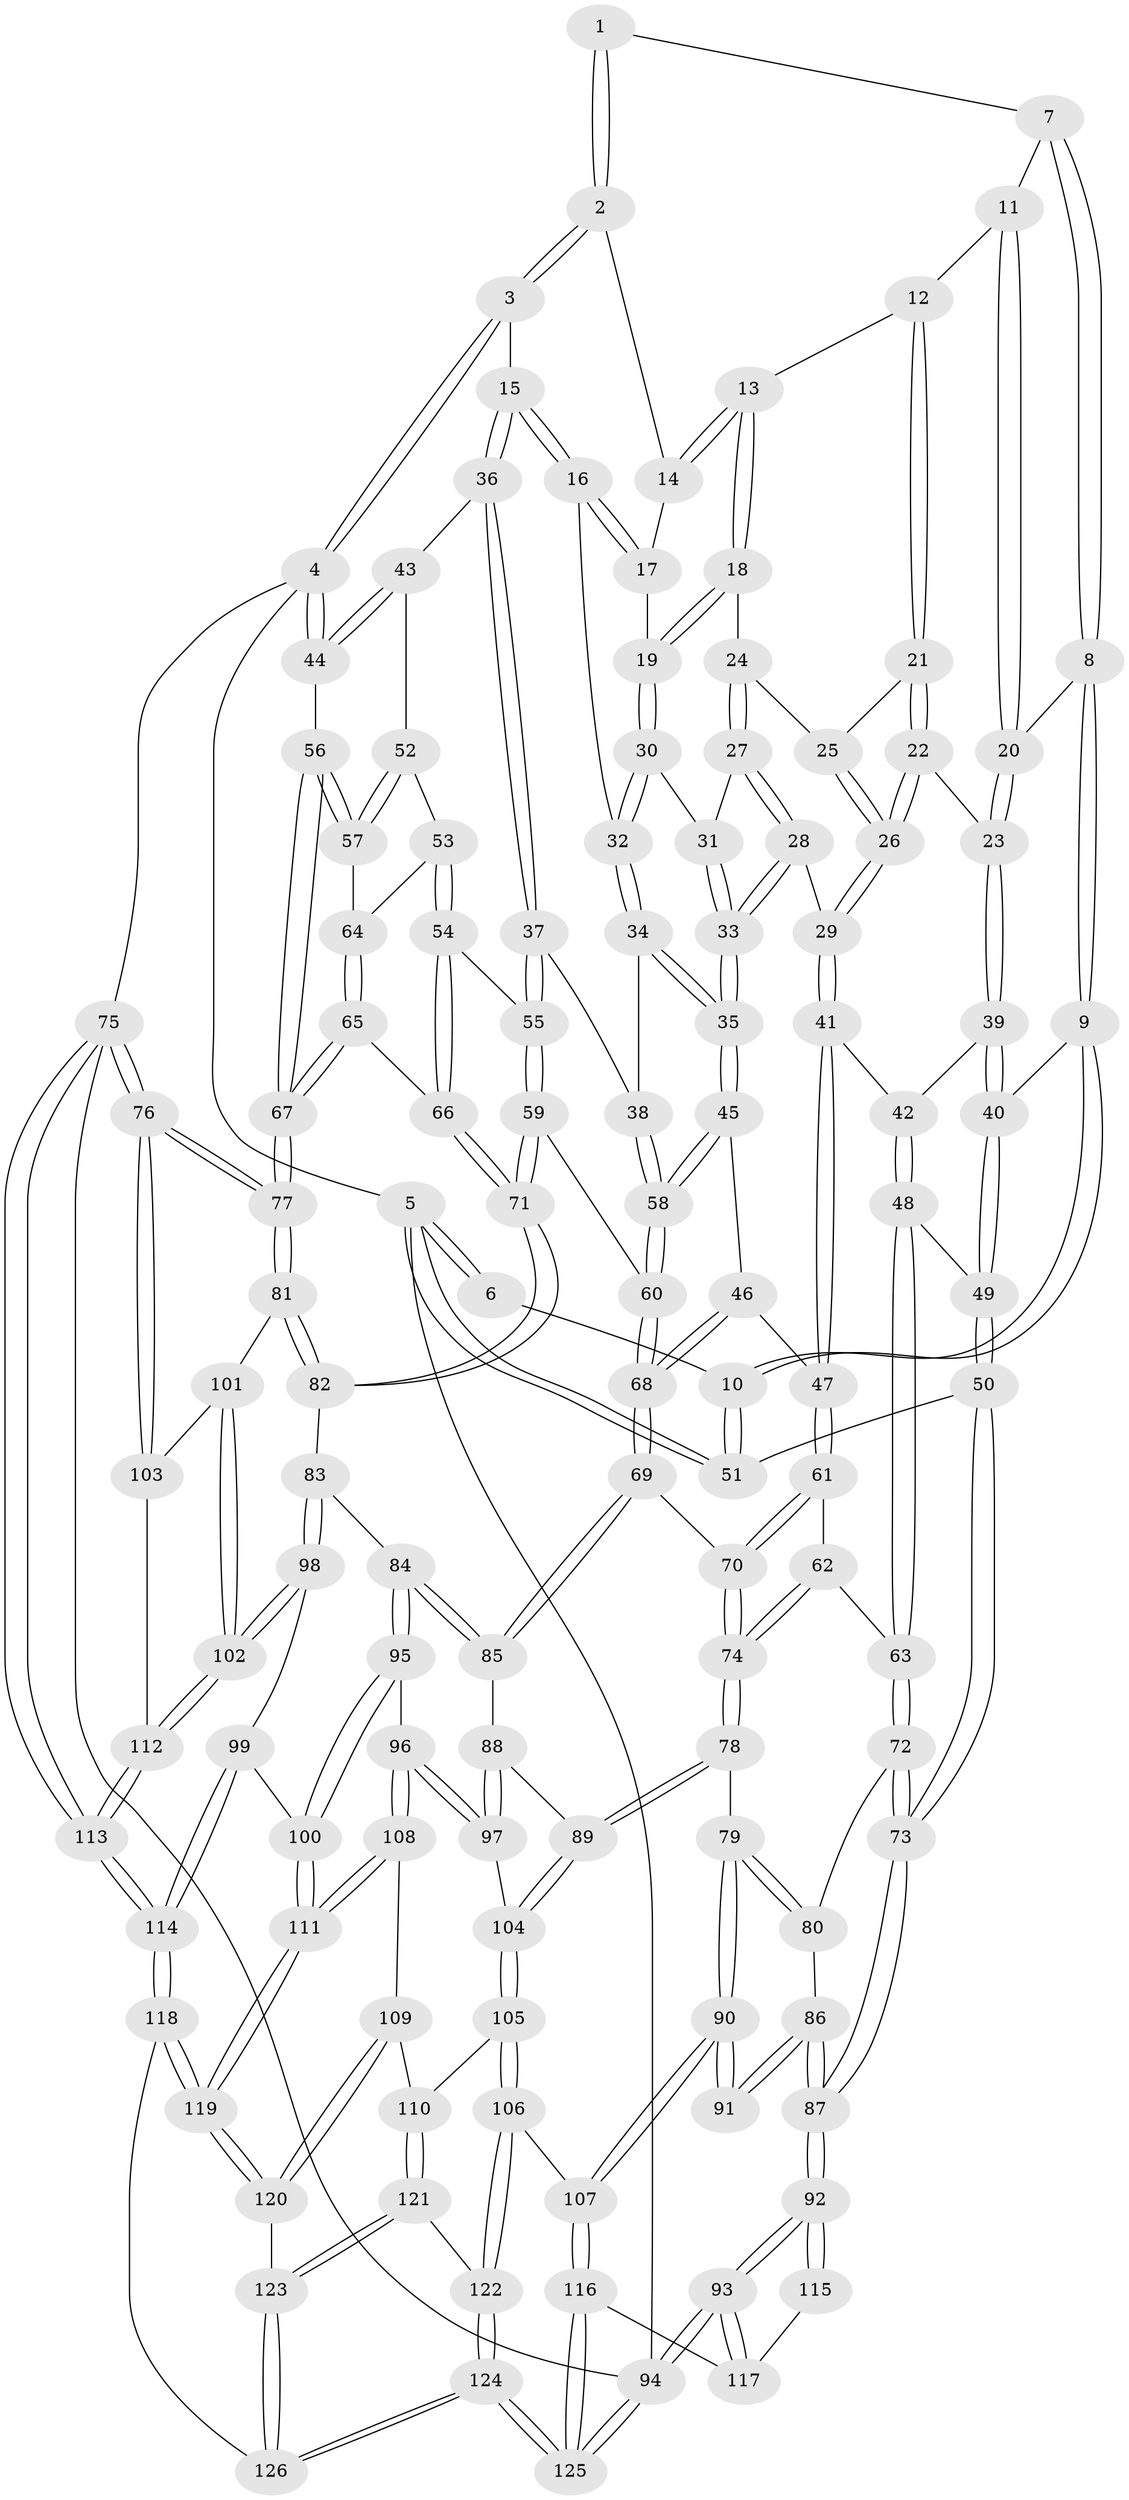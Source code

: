 // coarse degree distribution, {6: 0.015873015873015872, 3: 0.3492063492063492, 2: 0.031746031746031744, 4: 0.5714285714285714, 5: 0.031746031746031744}
// Generated by graph-tools (version 1.1) at 2025/38/03/04/25 23:38:35]
// undirected, 126 vertices, 312 edges
graph export_dot {
  node [color=gray90,style=filled];
  1 [pos="+0.21472918443286146+0"];
  2 [pos="+0.620440761654872+0"];
  3 [pos="+0.6673718344073146+0"];
  4 [pos="+1+0"];
  5 [pos="+0+0"];
  6 [pos="+0.1568384728168171+0"];
  7 [pos="+0.2714090943947601+0"];
  8 [pos="+0.244840588118624+0.1722610179689399"];
  9 [pos="+0.12561978097477242+0.23204816559561836"];
  10 [pos="+0.08770985216333552+0.2294066699379534"];
  11 [pos="+0.39962236235682874+0.09871187052406688"];
  12 [pos="+0.4104242126546832+0.0994110764864624"];
  13 [pos="+0.43141418649555535+0.09538608665068986"];
  14 [pos="+0.6095315208496762+0"];
  15 [pos="+0.7868811374208875+0.16855127200822909"];
  16 [pos="+0.6782014253286257+0.18419887726662076"];
  17 [pos="+0.5658438530852182+0.09469039489969477"];
  18 [pos="+0.476584358578809+0.1374257777614495"];
  19 [pos="+0.5369252369788142+0.1488118529806881"];
  20 [pos="+0.3115521193786436+0.19038893815717714"];
  21 [pos="+0.4181954653590887+0.1755953153028139"];
  22 [pos="+0.37439732995314895+0.2550898269345286"];
  23 [pos="+0.35278281733632677+0.2397596034777624"];
  24 [pos="+0.46142167812829915+0.18045171060491863"];
  25 [pos="+0.44387572127563485+0.1826444785506263"];
  26 [pos="+0.3820101991419347+0.26337970788710613"];
  27 [pos="+0.4669985146447538+0.20703500175605904"];
  28 [pos="+0.4284521279762479+0.27636993075955624"];
  29 [pos="+0.3944777551643269+0.27893159178459775"];
  30 [pos="+0.5483640087085594+0.17887233643916037"];
  31 [pos="+0.532889170768382+0.2045537884888045"];
  32 [pos="+0.6247273616988595+0.20411341313098233"];
  33 [pos="+0.5189835467152686+0.3031907008099176"];
  34 [pos="+0.5784444919945932+0.3228055398041017"];
  35 [pos="+0.5486186044151178+0.33309272813699614"];
  36 [pos="+0.8276548919126395+0.20997182660860814"];
  37 [pos="+0.8043175683364912+0.2535428294102978"];
  38 [pos="+0.6695194789901667+0.3363901138373895"];
  39 [pos="+0.26248018217860053+0.3136450594757002"];
  40 [pos="+0.2001496678081427+0.308527185802788"];
  41 [pos="+0.3745939895582064+0.34079609696964563"];
  42 [pos="+0.3127039163622277+0.3465552363145272"];
  43 [pos="+0.9487137476225489+0.2108964315930557"];
  44 [pos="+1+0.16468349252476336"];
  45 [pos="+0.5361247202838137+0.3820075093055606"];
  46 [pos="+0.5259074290069242+0.40107634340996917"];
  47 [pos="+0.39409018177864613+0.4167458760610546"];
  48 [pos="+0.24231934105521863+0.43535598894597866"];
  49 [pos="+0.2329821622291127+0.42653556015717947"];
  50 [pos="+0+0.43434805541833876"];
  51 [pos="+0+0.33396010685900884"];
  52 [pos="+0.9195570249980688+0.3636516316757051"];
  53 [pos="+0.8848090107855177+0.4282832430931063"];
  54 [pos="+0.8726617724737372+0.4325204091785817"];
  55 [pos="+0.8017758179369263+0.42401678382239855"];
  56 [pos="+1+0.23920769813962658"];
  57 [pos="+0.9343759707655072+0.4371952214073053"];
  58 [pos="+0.6755849093063542+0.4422038656826917"];
  59 [pos="+0.7666660916600286+0.4896291846802223"];
  60 [pos="+0.6877356382722623+0.47301211689333944"];
  61 [pos="+0.3890704535683274+0.4266250324133109"];
  62 [pos="+0.2800642881530117+0.4820366467718287"];
  63 [pos="+0.26758553824697817+0.4813531934186886"];
  64 [pos="+0.9336587867177205+0.4383332447126722"];
  65 [pos="+0.9495656466204141+0.5148150983476485"];
  66 [pos="+0.9201102932107331+0.5232589084782698"];
  67 [pos="+1+0.5565944581157489"];
  68 [pos="+0.557585198838284+0.5540773527950406"];
  69 [pos="+0.5533160804811045+0.5639005034791982"];
  70 [pos="+0.4611906934106361+0.5698928483439624"];
  71 [pos="+0.8127864054775059+0.5876876881751741"];
  72 [pos="+0.20606349341498384+0.5588526144129811"];
  73 [pos="+0+0.5539451442657239"];
  74 [pos="+0.39916040480013615+0.6094808191592277"];
  75 [pos="+1+1"];
  76 [pos="+1+1"];
  77 [pos="+1+0.575324508772688"];
  78 [pos="+0.351802582230804+0.6982308374769165"];
  79 [pos="+0.3515085073859193+0.6982665212628568"];
  80 [pos="+0.22276757952702006+0.5932284818031651"];
  81 [pos="+0.8716931713514414+0.6868936695391784"];
  82 [pos="+0.8113873012398196+0.6012674269718584"];
  83 [pos="+0.642575076742924+0.6745582930131558"];
  84 [pos="+0.6267314130760725+0.6671346202779715"];
  85 [pos="+0.5912568438676877+0.6343537229706353"];
  86 [pos="+0.18108622832652402+0.6888908245378291"];
  87 [pos="+0+0.5705442418794652"];
  88 [pos="+0.5385941916254632+0.6751910084641457"];
  89 [pos="+0.3587496642577156+0.7048590082968874"];
  90 [pos="+0.2338548297205206+0.781713676122887"];
  91 [pos="+0.21527838648315165+0.7718536812945086"];
  92 [pos="+0+0.6225385025325156"];
  93 [pos="+0+0.7785814588869019"];
  94 [pos="+0+1"];
  95 [pos="+0.5285301542642098+0.7892109490963001"];
  96 [pos="+0.45684053982460326+0.7742766163142242"];
  97 [pos="+0.45522419500502115+0.7725364827221644"];
  98 [pos="+0.6719032869194879+0.7592480193213365"];
  99 [pos="+0.6597734781568068+0.7843866884658935"];
  100 [pos="+0.5724930752913084+0.8481359805823067"];
  101 [pos="+0.8715728006362944+0.7017405181747662"];
  102 [pos="+0.7676604772106029+0.793625320312752"];
  103 [pos="+0.9172833436874687+0.7751722567854024"];
  104 [pos="+0.3887477583919127+0.7396941709191429"];
  105 [pos="+0.3663138288643938+0.8645585829897918"];
  106 [pos="+0.2596212421403909+0.8800097709547043"];
  107 [pos="+0.23738560948923845+0.8627022241192983"];
  108 [pos="+0.4581478335471025+0.8603636016038598"];
  109 [pos="+0.41785385052854823+0.882240582586675"];
  110 [pos="+0.3801597322261022+0.8776038552216411"];
  111 [pos="+0.5594054045339673+0.9373291457732909"];
  112 [pos="+0.7999810545673821+0.9518205213165137"];
  113 [pos="+0.7718391132481224+1"];
  114 [pos="+0.7630787743807664+1"];
  115 [pos="+0.20263094222048536+0.7718346120626629"];
  116 [pos="+0.17238600755942526+0.9056658126481268"];
  117 [pos="+0.0855676446704745+0.820685687980263"];
  118 [pos="+0.6871902670128985+1"];
  119 [pos="+0.5705342091532658+0.978562413534403"];
  120 [pos="+0.43108831111064716+0.9396658294448645"];
  121 [pos="+0.36721049819896734+0.9490131695702395"];
  122 [pos="+0.28394799405322557+0.9353136839169273"];
  123 [pos="+0.38252050737254956+0.9674996688148313"];
  124 [pos="+0.2399943316863026+1"];
  125 [pos="+0+1"];
  126 [pos="+0.39137341991823904+1"];
  1 -- 2;
  1 -- 2;
  1 -- 7;
  2 -- 3;
  2 -- 3;
  2 -- 14;
  3 -- 4;
  3 -- 4;
  3 -- 15;
  4 -- 5;
  4 -- 44;
  4 -- 44;
  4 -- 75;
  5 -- 6;
  5 -- 6;
  5 -- 51;
  5 -- 51;
  5 -- 94;
  6 -- 10;
  7 -- 8;
  7 -- 8;
  7 -- 11;
  8 -- 9;
  8 -- 9;
  8 -- 20;
  9 -- 10;
  9 -- 10;
  9 -- 40;
  10 -- 51;
  10 -- 51;
  11 -- 12;
  11 -- 20;
  11 -- 20;
  12 -- 13;
  12 -- 21;
  12 -- 21;
  13 -- 14;
  13 -- 14;
  13 -- 18;
  13 -- 18;
  14 -- 17;
  15 -- 16;
  15 -- 16;
  15 -- 36;
  15 -- 36;
  16 -- 17;
  16 -- 17;
  16 -- 32;
  17 -- 19;
  18 -- 19;
  18 -- 19;
  18 -- 24;
  19 -- 30;
  19 -- 30;
  20 -- 23;
  20 -- 23;
  21 -- 22;
  21 -- 22;
  21 -- 25;
  22 -- 23;
  22 -- 26;
  22 -- 26;
  23 -- 39;
  23 -- 39;
  24 -- 25;
  24 -- 27;
  24 -- 27;
  25 -- 26;
  25 -- 26;
  26 -- 29;
  26 -- 29;
  27 -- 28;
  27 -- 28;
  27 -- 31;
  28 -- 29;
  28 -- 33;
  28 -- 33;
  29 -- 41;
  29 -- 41;
  30 -- 31;
  30 -- 32;
  30 -- 32;
  31 -- 33;
  31 -- 33;
  32 -- 34;
  32 -- 34;
  33 -- 35;
  33 -- 35;
  34 -- 35;
  34 -- 35;
  34 -- 38;
  35 -- 45;
  35 -- 45;
  36 -- 37;
  36 -- 37;
  36 -- 43;
  37 -- 38;
  37 -- 55;
  37 -- 55;
  38 -- 58;
  38 -- 58;
  39 -- 40;
  39 -- 40;
  39 -- 42;
  40 -- 49;
  40 -- 49;
  41 -- 42;
  41 -- 47;
  41 -- 47;
  42 -- 48;
  42 -- 48;
  43 -- 44;
  43 -- 44;
  43 -- 52;
  44 -- 56;
  45 -- 46;
  45 -- 58;
  45 -- 58;
  46 -- 47;
  46 -- 68;
  46 -- 68;
  47 -- 61;
  47 -- 61;
  48 -- 49;
  48 -- 63;
  48 -- 63;
  49 -- 50;
  49 -- 50;
  50 -- 51;
  50 -- 73;
  50 -- 73;
  52 -- 53;
  52 -- 57;
  52 -- 57;
  53 -- 54;
  53 -- 54;
  53 -- 64;
  54 -- 55;
  54 -- 66;
  54 -- 66;
  55 -- 59;
  55 -- 59;
  56 -- 57;
  56 -- 57;
  56 -- 67;
  56 -- 67;
  57 -- 64;
  58 -- 60;
  58 -- 60;
  59 -- 60;
  59 -- 71;
  59 -- 71;
  60 -- 68;
  60 -- 68;
  61 -- 62;
  61 -- 70;
  61 -- 70;
  62 -- 63;
  62 -- 74;
  62 -- 74;
  63 -- 72;
  63 -- 72;
  64 -- 65;
  64 -- 65;
  65 -- 66;
  65 -- 67;
  65 -- 67;
  66 -- 71;
  66 -- 71;
  67 -- 77;
  67 -- 77;
  68 -- 69;
  68 -- 69;
  69 -- 70;
  69 -- 85;
  69 -- 85;
  70 -- 74;
  70 -- 74;
  71 -- 82;
  71 -- 82;
  72 -- 73;
  72 -- 73;
  72 -- 80;
  73 -- 87;
  73 -- 87;
  74 -- 78;
  74 -- 78;
  75 -- 76;
  75 -- 76;
  75 -- 113;
  75 -- 113;
  75 -- 94;
  76 -- 77;
  76 -- 77;
  76 -- 103;
  76 -- 103;
  77 -- 81;
  77 -- 81;
  78 -- 79;
  78 -- 89;
  78 -- 89;
  79 -- 80;
  79 -- 80;
  79 -- 90;
  79 -- 90;
  80 -- 86;
  81 -- 82;
  81 -- 82;
  81 -- 101;
  82 -- 83;
  83 -- 84;
  83 -- 98;
  83 -- 98;
  84 -- 85;
  84 -- 85;
  84 -- 95;
  84 -- 95;
  85 -- 88;
  86 -- 87;
  86 -- 87;
  86 -- 91;
  86 -- 91;
  87 -- 92;
  87 -- 92;
  88 -- 89;
  88 -- 97;
  88 -- 97;
  89 -- 104;
  89 -- 104;
  90 -- 91;
  90 -- 91;
  90 -- 107;
  90 -- 107;
  92 -- 93;
  92 -- 93;
  92 -- 115;
  92 -- 115;
  93 -- 94;
  93 -- 94;
  93 -- 117;
  93 -- 117;
  94 -- 125;
  94 -- 125;
  95 -- 96;
  95 -- 100;
  95 -- 100;
  96 -- 97;
  96 -- 97;
  96 -- 108;
  96 -- 108;
  97 -- 104;
  98 -- 99;
  98 -- 102;
  98 -- 102;
  99 -- 100;
  99 -- 114;
  99 -- 114;
  100 -- 111;
  100 -- 111;
  101 -- 102;
  101 -- 102;
  101 -- 103;
  102 -- 112;
  102 -- 112;
  103 -- 112;
  104 -- 105;
  104 -- 105;
  105 -- 106;
  105 -- 106;
  105 -- 110;
  106 -- 107;
  106 -- 122;
  106 -- 122;
  107 -- 116;
  107 -- 116;
  108 -- 109;
  108 -- 111;
  108 -- 111;
  109 -- 110;
  109 -- 120;
  109 -- 120;
  110 -- 121;
  110 -- 121;
  111 -- 119;
  111 -- 119;
  112 -- 113;
  112 -- 113;
  113 -- 114;
  113 -- 114;
  114 -- 118;
  114 -- 118;
  115 -- 117;
  116 -- 117;
  116 -- 125;
  116 -- 125;
  118 -- 119;
  118 -- 119;
  118 -- 126;
  119 -- 120;
  119 -- 120;
  120 -- 123;
  121 -- 122;
  121 -- 123;
  121 -- 123;
  122 -- 124;
  122 -- 124;
  123 -- 126;
  123 -- 126;
  124 -- 125;
  124 -- 125;
  124 -- 126;
  124 -- 126;
}
